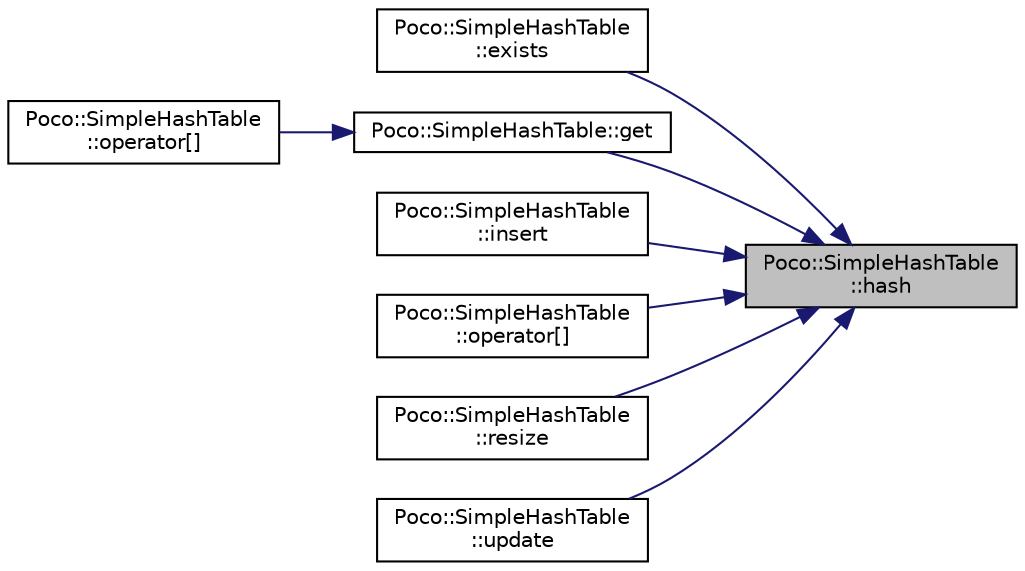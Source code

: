 digraph "Poco::SimpleHashTable::hash"
{
 // LATEX_PDF_SIZE
  edge [fontname="Helvetica",fontsize="10",labelfontname="Helvetica",labelfontsize="10"];
  node [fontname="Helvetica",fontsize="10",shape=record];
  rankdir="RL";
  Node1 [label="Poco::SimpleHashTable\l::hash",height=0.2,width=0.4,color="black", fillcolor="grey75", style="filled", fontcolor="black",tooltip=" "];
  Node1 -> Node2 [dir="back",color="midnightblue",fontsize="10",style="solid"];
  Node2 [label="Poco::SimpleHashTable\l::exists",height=0.2,width=0.4,color="black", fillcolor="white", style="filled",URL="$classPoco_1_1SimpleHashTable.html#a1e263586bb6c38485453526ff2d98b6b",tooltip=" "];
  Node1 -> Node3 [dir="back",color="midnightblue",fontsize="10",style="solid"];
  Node3 [label="Poco::SimpleHashTable::get",height=0.2,width=0.4,color="black", fillcolor="white", style="filled",URL="$classPoco_1_1SimpleHashTable.html#a1c8f21e421791d3ac979a05c366aa860",tooltip="Throws an exception if the value does not exist."];
  Node3 -> Node4 [dir="back",color="midnightblue",fontsize="10",style="solid"];
  Node4 [label="Poco::SimpleHashTable\l::operator[]",height=0.2,width=0.4,color="black", fillcolor="white", style="filled",URL="$classPoco_1_1SimpleHashTable.html#a8220750c6f8051646b9c47fdb4bb638b",tooltip=" "];
  Node1 -> Node5 [dir="back",color="midnightblue",fontsize="10",style="solid"];
  Node5 [label="Poco::SimpleHashTable\l::insert",height=0.2,width=0.4,color="black", fillcolor="white", style="filled",URL="$classPoco_1_1SimpleHashTable.html#a5408e2147e6164a7c682c116a3b3c650",tooltip=" "];
  Node1 -> Node6 [dir="back",color="midnightblue",fontsize="10",style="solid"];
  Node6 [label="Poco::SimpleHashTable\l::operator[]",height=0.2,width=0.4,color="black", fillcolor="white", style="filled",URL="$classPoco_1_1SimpleHashTable.html#acf8a333b81bd1477e3db37d93e5b41d9",tooltip=" "];
  Node1 -> Node7 [dir="back",color="midnightblue",fontsize="10",style="solid"];
  Node7 [label="Poco::SimpleHashTable\l::resize",height=0.2,width=0.4,color="black", fillcolor="white", style="filled",URL="$classPoco_1_1SimpleHashTable.html#a770d3348975c63d5541fc46a2ca52119",tooltip="Resizes the hashtable, rehashes all existing entries. Expensive!"];
  Node1 -> Node8 [dir="back",color="midnightblue",fontsize="10",style="solid"];
  Node8 [label="Poco::SimpleHashTable\l::update",height=0.2,width=0.4,color="black", fillcolor="white", style="filled",URL="$classPoco_1_1SimpleHashTable.html#acd9da154317772825953b22df8db07da",tooltip=" "];
}
